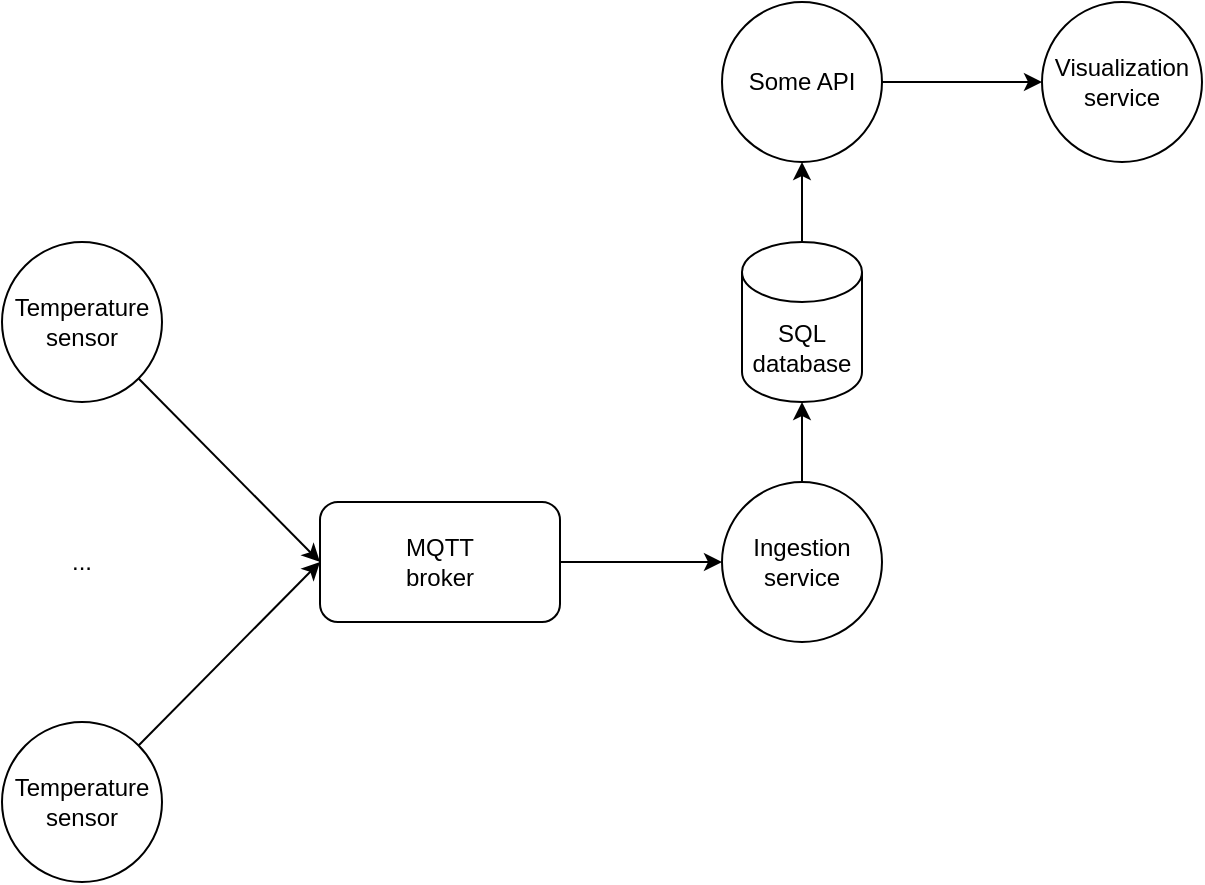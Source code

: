 <mxfile>
    <diagram id="2ub_MOD4YZXFNoCS6ZDj" name="Page-1">
        <mxGraphModel dx="1592" dy="1142" grid="1" gridSize="10" guides="1" tooltips="1" connect="1" arrows="1" fold="1" page="1" pageScale="1" pageWidth="1169" pageHeight="1654" math="0" shadow="0">
            <root>
                <mxCell id="0"/>
                <mxCell id="1" parent="0"/>
                <mxCell id="CPNuhk3VlAr5MY1AE5EZ-9" style="edgeStyle=none;rounded=0;orthogonalLoop=1;jettySize=auto;html=1;exitX=1;exitY=1;exitDx=0;exitDy=0;entryX=0;entryY=0.5;entryDx=0;entryDy=0;" parent="1" source="CPNuhk3VlAr5MY1AE5EZ-1" target="CPNuhk3VlAr5MY1AE5EZ-3" edge="1">
                    <mxGeometry relative="1" as="geometry"/>
                </mxCell>
                <mxCell id="CPNuhk3VlAr5MY1AE5EZ-1" value="Temperature sensor" style="ellipse;whiteSpace=wrap;html=1;aspect=fixed;" parent="1" vertex="1">
                    <mxGeometry x="80" y="240" width="80" height="80" as="geometry"/>
                </mxCell>
                <mxCell id="CPNuhk3VlAr5MY1AE5EZ-8" style="rounded=0;orthogonalLoop=1;jettySize=auto;html=1;exitX=1;exitY=0;exitDx=0;exitDy=0;entryX=0;entryY=0.5;entryDx=0;entryDy=0;" parent="1" source="CPNuhk3VlAr5MY1AE5EZ-2" target="CPNuhk3VlAr5MY1AE5EZ-3" edge="1">
                    <mxGeometry relative="1" as="geometry"/>
                </mxCell>
                <mxCell id="CPNuhk3VlAr5MY1AE5EZ-2" value="Temperature sensor" style="ellipse;whiteSpace=wrap;html=1;aspect=fixed;" parent="1" vertex="1">
                    <mxGeometry x="80" y="480" width="80" height="80" as="geometry"/>
                </mxCell>
                <mxCell id="CPNuhk3VlAr5MY1AE5EZ-10" style="edgeStyle=none;rounded=0;orthogonalLoop=1;jettySize=auto;html=1;" parent="1" source="CPNuhk3VlAr5MY1AE5EZ-3" target="CPNuhk3VlAr5MY1AE5EZ-4" edge="1">
                    <mxGeometry relative="1" as="geometry"/>
                </mxCell>
                <mxCell id="CPNuhk3VlAr5MY1AE5EZ-3" value="MQTT&lt;br&gt;broker" style="rounded=1;whiteSpace=wrap;html=1;" parent="1" vertex="1">
                    <mxGeometry x="239" y="370" width="120" height="60" as="geometry"/>
                </mxCell>
                <mxCell id="CPNuhk3VlAr5MY1AE5EZ-7" style="edgeStyle=orthogonalEdgeStyle;rounded=0;orthogonalLoop=1;jettySize=auto;html=1;" parent="1" source="CPNuhk3VlAr5MY1AE5EZ-4" target="CPNuhk3VlAr5MY1AE5EZ-5" edge="1">
                    <mxGeometry relative="1" as="geometry"/>
                </mxCell>
                <mxCell id="CPNuhk3VlAr5MY1AE5EZ-4" value="Ingestion service" style="ellipse;whiteSpace=wrap;html=1;aspect=fixed;" parent="1" vertex="1">
                    <mxGeometry x="440" y="360" width="80" height="80" as="geometry"/>
                </mxCell>
                <mxCell id="CPNuhk3VlAr5MY1AE5EZ-13" style="edgeStyle=none;rounded=0;orthogonalLoop=1;jettySize=auto;html=1;entryX=0.5;entryY=1;entryDx=0;entryDy=0;" parent="1" source="CPNuhk3VlAr5MY1AE5EZ-5" target="CPNuhk3VlAr5MY1AE5EZ-12" edge="1">
                    <mxGeometry relative="1" as="geometry"/>
                </mxCell>
                <mxCell id="CPNuhk3VlAr5MY1AE5EZ-5" value="SQL&lt;br&gt;database" style="shape=cylinder3;whiteSpace=wrap;html=1;boundedLbl=1;backgroundOutline=1;size=15;" parent="1" vertex="1">
                    <mxGeometry x="450" y="240" width="60" height="80" as="geometry"/>
                </mxCell>
                <mxCell id="CPNuhk3VlAr5MY1AE5EZ-6" value="Visualization service" style="ellipse;whiteSpace=wrap;html=1;aspect=fixed;" parent="1" vertex="1">
                    <mxGeometry x="600" y="120" width="80" height="80" as="geometry"/>
                </mxCell>
                <mxCell id="CPNuhk3VlAr5MY1AE5EZ-14" style="edgeStyle=none;rounded=0;orthogonalLoop=1;jettySize=auto;html=1;entryX=0;entryY=0.5;entryDx=0;entryDy=0;" parent="1" source="CPNuhk3VlAr5MY1AE5EZ-12" target="CPNuhk3VlAr5MY1AE5EZ-6" edge="1">
                    <mxGeometry relative="1" as="geometry"/>
                </mxCell>
                <mxCell id="CPNuhk3VlAr5MY1AE5EZ-12" value="Some API" style="ellipse;whiteSpace=wrap;html=1;aspect=fixed;" parent="1" vertex="1">
                    <mxGeometry x="440" y="120" width="80" height="80" as="geometry"/>
                </mxCell>
                <mxCell id="CPNuhk3VlAr5MY1AE5EZ-15" value="..." style="text;html=1;strokeColor=none;fillColor=none;align=center;verticalAlign=middle;whiteSpace=wrap;rounded=0;" parent="1" vertex="1">
                    <mxGeometry x="90" y="385" width="60" height="30" as="geometry"/>
                </mxCell>
            </root>
        </mxGraphModel>
    </diagram>
</mxfile>